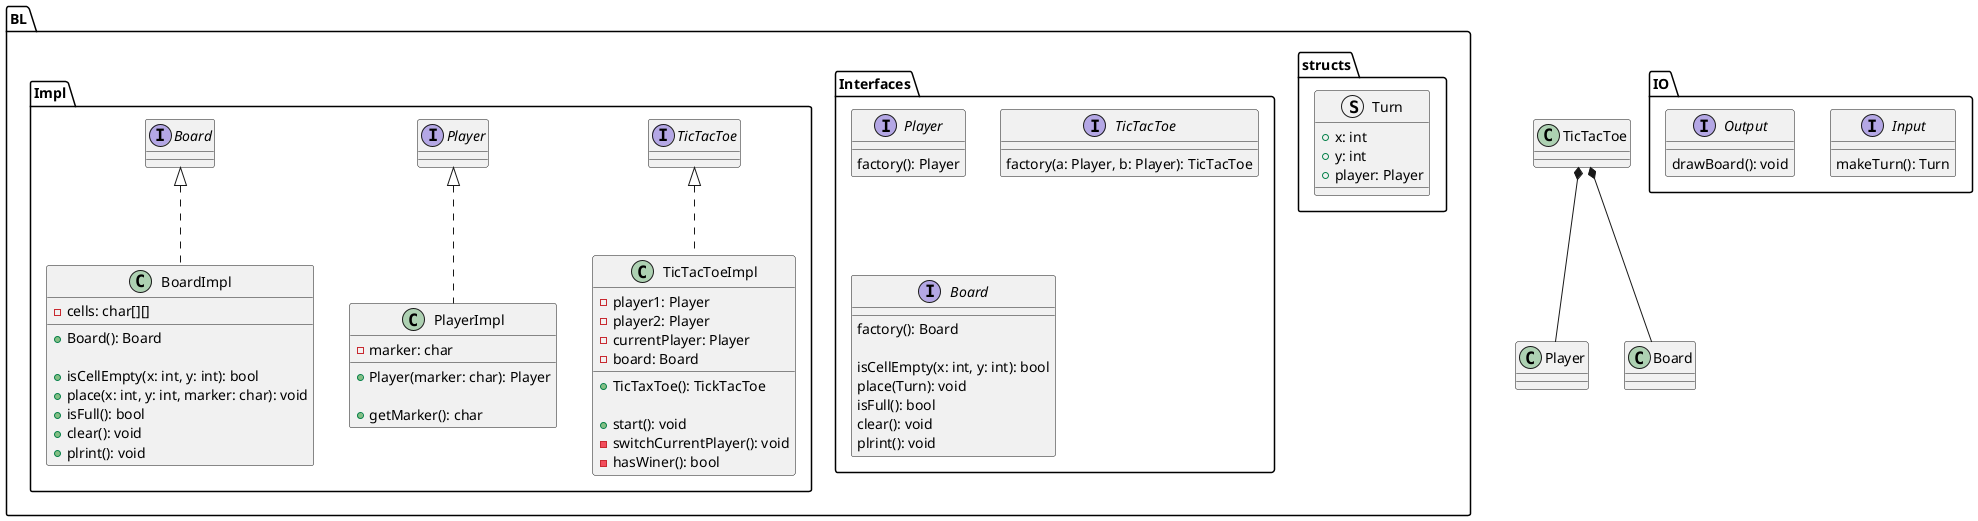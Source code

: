 @startuml 00

package IO {

interface Input {
    makeTurn(): Turn
}

interface Output {
    drawBoard(): void
}

}

package BL {

package structs {

struct Turn {
    + x: int
    + y: int
    + player: Player
}

}

package Interfaces {

interface Player {
    factory(): Player
}

interface TicTacToe {
    factory(a: Player, b: Player): TicTacToe 
}

interface Board {
    factory(): Board

    isCellEmpty(x: int, y: int): bool
    place(Turn): void
    isFull(): bool
    clear(): void
    plrint(): void
}

}

package Impl {

class TicTacToeImpl implements TicTacToe {
    - player1: Player
    - player2: Player
    - currentPlayer: Player
    - board: Board

    + TicTaxToe(): TickTacToe

    + start(): void
    - switchCurrentPlayer(): void
    - hasWiner(): bool
}

class PlayerImpl implements Player{
    - marker: char

    + Player(marker: char): Player

    + getMarker(): char
}

class BoardImpl implements Board{
    - cells: char[][]

    + Board(): Board

    + isCellEmpty(x: int, y: int): bool
    + place(x: int, y: int, marker: char): void
    + isFull(): bool
    + clear(): void
    + plrint(): void
}

}

}




TicTacToe *-- Player
TicTacToe *-- Board


@enduml